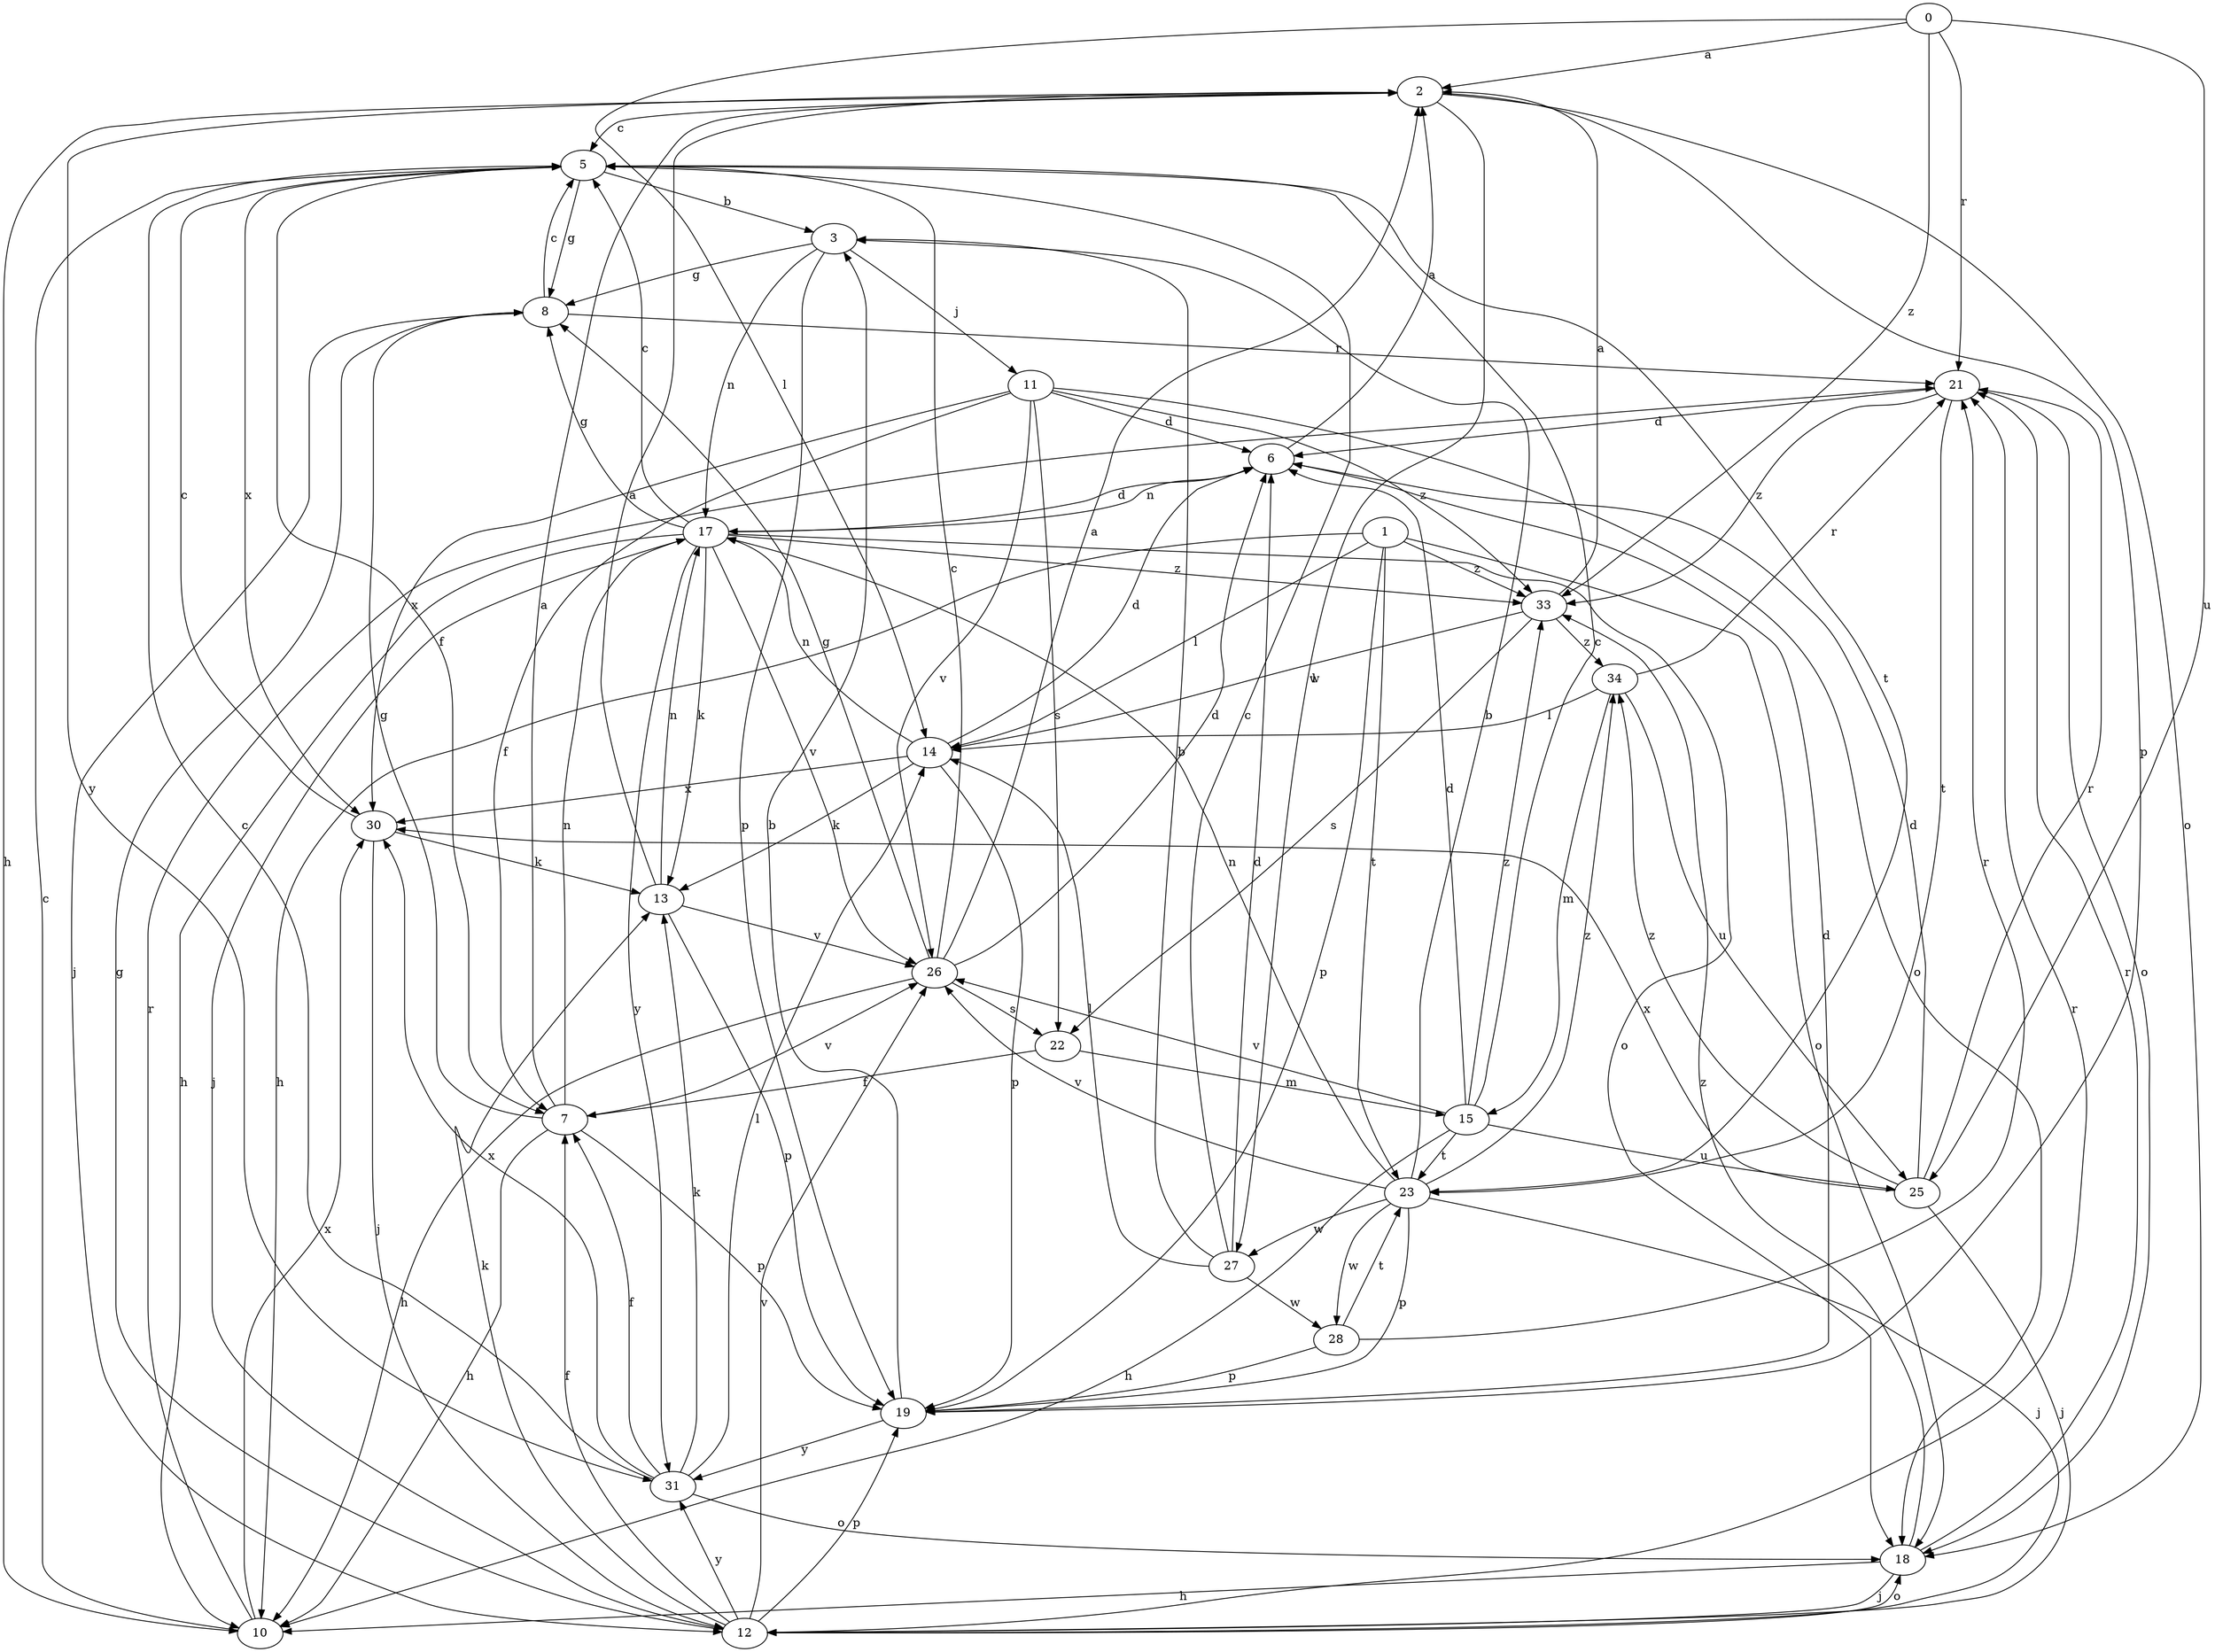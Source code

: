 strict digraph  {
0;
1;
2;
3;
5;
6;
7;
8;
10;
11;
12;
13;
14;
15;
17;
18;
19;
21;
22;
23;
25;
26;
27;
28;
30;
31;
33;
34;
0 -> 2  [label=a];
0 -> 14  [label=l];
0 -> 21  [label=r];
0 -> 25  [label=u];
0 -> 33  [label=z];
1 -> 10  [label=h];
1 -> 14  [label=l];
1 -> 18  [label=o];
1 -> 19  [label=p];
1 -> 23  [label=t];
1 -> 33  [label=z];
2 -> 5  [label=c];
2 -> 10  [label=h];
2 -> 18  [label=o];
2 -> 19  [label=p];
2 -> 27  [label=w];
2 -> 31  [label=y];
3 -> 8  [label=g];
3 -> 11  [label=j];
3 -> 17  [label=n];
3 -> 19  [label=p];
5 -> 3  [label=b];
5 -> 7  [label=f];
5 -> 8  [label=g];
5 -> 23  [label=t];
5 -> 30  [label=x];
6 -> 2  [label=a];
6 -> 17  [label=n];
7 -> 2  [label=a];
7 -> 8  [label=g];
7 -> 10  [label=h];
7 -> 17  [label=n];
7 -> 19  [label=p];
7 -> 26  [label=v];
8 -> 5  [label=c];
8 -> 12  [label=j];
8 -> 21  [label=r];
10 -> 5  [label=c];
10 -> 21  [label=r];
10 -> 30  [label=x];
11 -> 6  [label=d];
11 -> 7  [label=f];
11 -> 18  [label=o];
11 -> 22  [label=s];
11 -> 26  [label=v];
11 -> 30  [label=x];
11 -> 33  [label=z];
12 -> 7  [label=f];
12 -> 8  [label=g];
12 -> 13  [label=k];
12 -> 18  [label=o];
12 -> 19  [label=p];
12 -> 21  [label=r];
12 -> 26  [label=v];
12 -> 31  [label=y];
13 -> 2  [label=a];
13 -> 17  [label=n];
13 -> 19  [label=p];
13 -> 26  [label=v];
14 -> 6  [label=d];
14 -> 13  [label=k];
14 -> 17  [label=n];
14 -> 19  [label=p];
14 -> 30  [label=x];
15 -> 5  [label=c];
15 -> 6  [label=d];
15 -> 10  [label=h];
15 -> 23  [label=t];
15 -> 25  [label=u];
15 -> 26  [label=v];
15 -> 33  [label=z];
17 -> 5  [label=c];
17 -> 6  [label=d];
17 -> 8  [label=g];
17 -> 10  [label=h];
17 -> 12  [label=j];
17 -> 13  [label=k];
17 -> 18  [label=o];
17 -> 26  [label=v];
17 -> 31  [label=y];
17 -> 33  [label=z];
18 -> 10  [label=h];
18 -> 12  [label=j];
18 -> 21  [label=r];
18 -> 33  [label=z];
19 -> 3  [label=b];
19 -> 6  [label=d];
19 -> 31  [label=y];
21 -> 6  [label=d];
21 -> 18  [label=o];
21 -> 23  [label=t];
21 -> 33  [label=z];
22 -> 7  [label=f];
22 -> 15  [label=m];
23 -> 3  [label=b];
23 -> 12  [label=j];
23 -> 17  [label=n];
23 -> 19  [label=p];
23 -> 26  [label=v];
23 -> 27  [label=w];
23 -> 28  [label=w];
23 -> 34  [label=z];
25 -> 6  [label=d];
25 -> 12  [label=j];
25 -> 21  [label=r];
25 -> 30  [label=x];
25 -> 34  [label=z];
26 -> 2  [label=a];
26 -> 5  [label=c];
26 -> 6  [label=d];
26 -> 8  [label=g];
26 -> 10  [label=h];
26 -> 22  [label=s];
27 -> 3  [label=b];
27 -> 5  [label=c];
27 -> 6  [label=d];
27 -> 14  [label=l];
27 -> 28  [label=w];
28 -> 19  [label=p];
28 -> 21  [label=r];
28 -> 23  [label=t];
30 -> 5  [label=c];
30 -> 12  [label=j];
30 -> 13  [label=k];
31 -> 5  [label=c];
31 -> 7  [label=f];
31 -> 13  [label=k];
31 -> 14  [label=l];
31 -> 18  [label=o];
31 -> 30  [label=x];
33 -> 2  [label=a];
33 -> 14  [label=l];
33 -> 22  [label=s];
33 -> 34  [label=z];
34 -> 14  [label=l];
34 -> 15  [label=m];
34 -> 21  [label=r];
34 -> 25  [label=u];
}
